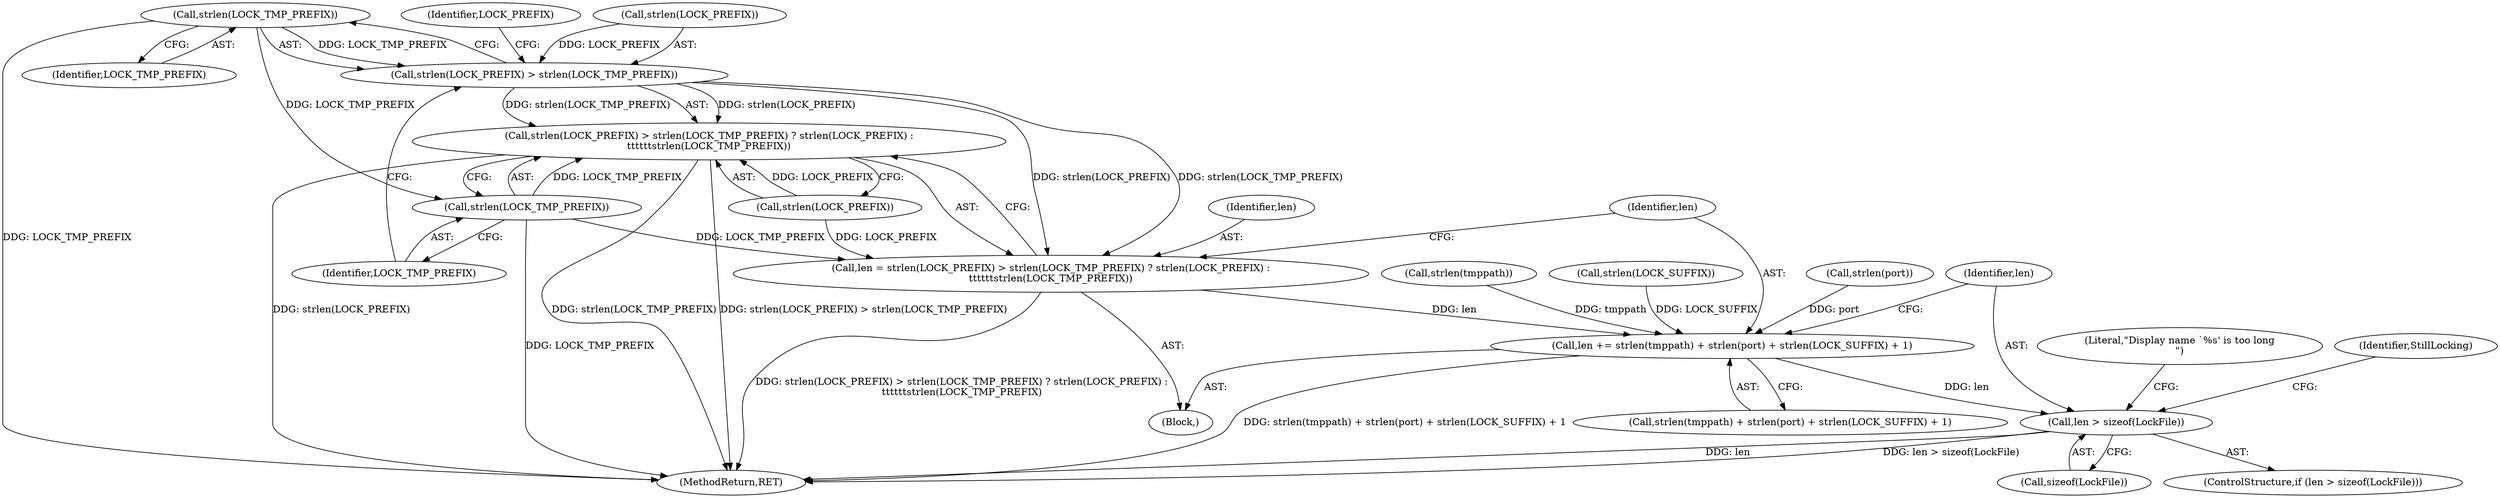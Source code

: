 digraph "0_xserver_b67581cf825940fdf52bf2e0af4330e695d724a4@API" {
"1000142" [label="(Call,strlen(LOCK_TMP_PREFIX))"];
"1000139" [label="(Call,strlen(LOCK_PREFIX) > strlen(LOCK_TMP_PREFIX))"];
"1000136" [label="(Call,len = strlen(LOCK_PREFIX) > strlen(LOCK_TMP_PREFIX) ? strlen(LOCK_PREFIX) :\n\t\t\t\t\t\tstrlen(LOCK_TMP_PREFIX))"];
"1000148" [label="(Call,len += strlen(tmppath) + strlen(port) + strlen(LOCK_SUFFIX) + 1)"];
"1000161" [label="(Call,len > sizeof(LockFile))"];
"1000138" [label="(Call,strlen(LOCK_PREFIX) > strlen(LOCK_TMP_PREFIX) ? strlen(LOCK_PREFIX) :\n\t\t\t\t\t\tstrlen(LOCK_TMP_PREFIX))"];
"1000146" [label="(Call,strlen(LOCK_TMP_PREFIX))"];
"1000139" [label="(Call,strlen(LOCK_PREFIX) > strlen(LOCK_TMP_PREFIX))"];
"1000166" [label="(Literal,\"Display name `%s' is too long\n\")"];
"1000151" [label="(Call,strlen(tmppath))"];
"1000137" [label="(Identifier,len)"];
"1000143" [label="(Identifier,LOCK_TMP_PREFIX)"];
"1000157" [label="(Call,strlen(LOCK_SUFFIX))"];
"1000111" [label="(Block,)"];
"1000140" [label="(Call,strlen(LOCK_PREFIX))"];
"1000161" [label="(Call,len > sizeof(LockFile))"];
"1000142" [label="(Call,strlen(LOCK_TMP_PREFIX))"];
"1000136" [label="(Call,len = strlen(LOCK_PREFIX) > strlen(LOCK_TMP_PREFIX) ? strlen(LOCK_PREFIX) :\n\t\t\t\t\t\tstrlen(LOCK_TMP_PREFIX))"];
"1000138" [label="(Call,strlen(LOCK_PREFIX) > strlen(LOCK_TMP_PREFIX) ? strlen(LOCK_PREFIX) :\n\t\t\t\t\t\tstrlen(LOCK_TMP_PREFIX))"];
"1000147" [label="(Identifier,LOCK_TMP_PREFIX)"];
"1000148" [label="(Call,len += strlen(tmppath) + strlen(port) + strlen(LOCK_SUFFIX) + 1)"];
"1000160" [label="(ControlStructure,if (len > sizeof(LockFile)))"];
"1000169" [label="(Identifier,StillLocking)"];
"1000146" [label="(Call,strlen(LOCK_TMP_PREFIX))"];
"1000162" [label="(Identifier,len)"];
"1000163" [label="(Call,sizeof(LockFile))"];
"1000149" [label="(Identifier,len)"];
"1000154" [label="(Call,strlen(port))"];
"1000145" [label="(Identifier,LOCK_PREFIX)"];
"1000150" [label="(Call,strlen(tmppath) + strlen(port) + strlen(LOCK_SUFFIX) + 1)"];
"1000392" [label="(MethodReturn,RET)"];
"1000144" [label="(Call,strlen(LOCK_PREFIX))"];
"1000142" -> "1000139"  [label="AST: "];
"1000142" -> "1000143"  [label="CFG: "];
"1000143" -> "1000142"  [label="AST: "];
"1000139" -> "1000142"  [label="CFG: "];
"1000142" -> "1000392"  [label="DDG: LOCK_TMP_PREFIX"];
"1000142" -> "1000139"  [label="DDG: LOCK_TMP_PREFIX"];
"1000142" -> "1000146"  [label="DDG: LOCK_TMP_PREFIX"];
"1000139" -> "1000138"  [label="AST: "];
"1000140" -> "1000139"  [label="AST: "];
"1000145" -> "1000139"  [label="CFG: "];
"1000147" -> "1000139"  [label="CFG: "];
"1000139" -> "1000136"  [label="DDG: strlen(LOCK_PREFIX)"];
"1000139" -> "1000136"  [label="DDG: strlen(LOCK_TMP_PREFIX)"];
"1000140" -> "1000139"  [label="DDG: LOCK_PREFIX"];
"1000139" -> "1000138"  [label="DDG: strlen(LOCK_PREFIX)"];
"1000139" -> "1000138"  [label="DDG: strlen(LOCK_TMP_PREFIX)"];
"1000136" -> "1000111"  [label="AST: "];
"1000136" -> "1000138"  [label="CFG: "];
"1000137" -> "1000136"  [label="AST: "];
"1000138" -> "1000136"  [label="AST: "];
"1000149" -> "1000136"  [label="CFG: "];
"1000136" -> "1000392"  [label="DDG: strlen(LOCK_PREFIX) > strlen(LOCK_TMP_PREFIX) ? strlen(LOCK_PREFIX) :\n\t\t\t\t\t\tstrlen(LOCK_TMP_PREFIX)"];
"1000144" -> "1000136"  [label="DDG: LOCK_PREFIX"];
"1000146" -> "1000136"  [label="DDG: LOCK_TMP_PREFIX"];
"1000136" -> "1000148"  [label="DDG: len"];
"1000148" -> "1000111"  [label="AST: "];
"1000148" -> "1000150"  [label="CFG: "];
"1000149" -> "1000148"  [label="AST: "];
"1000150" -> "1000148"  [label="AST: "];
"1000162" -> "1000148"  [label="CFG: "];
"1000148" -> "1000392"  [label="DDG: strlen(tmppath) + strlen(port) + strlen(LOCK_SUFFIX) + 1"];
"1000151" -> "1000148"  [label="DDG: tmppath"];
"1000154" -> "1000148"  [label="DDG: port"];
"1000157" -> "1000148"  [label="DDG: LOCK_SUFFIX"];
"1000148" -> "1000161"  [label="DDG: len"];
"1000161" -> "1000160"  [label="AST: "];
"1000161" -> "1000163"  [label="CFG: "];
"1000162" -> "1000161"  [label="AST: "];
"1000163" -> "1000161"  [label="AST: "];
"1000166" -> "1000161"  [label="CFG: "];
"1000169" -> "1000161"  [label="CFG: "];
"1000161" -> "1000392"  [label="DDG: len"];
"1000161" -> "1000392"  [label="DDG: len > sizeof(LockFile)"];
"1000138" -> "1000144"  [label="CFG: "];
"1000138" -> "1000146"  [label="CFG: "];
"1000144" -> "1000138"  [label="AST: "];
"1000146" -> "1000138"  [label="AST: "];
"1000138" -> "1000392"  [label="DDG: strlen(LOCK_PREFIX) > strlen(LOCK_TMP_PREFIX)"];
"1000138" -> "1000392"  [label="DDG: strlen(LOCK_PREFIX)"];
"1000138" -> "1000392"  [label="DDG: strlen(LOCK_TMP_PREFIX)"];
"1000144" -> "1000138"  [label="DDG: LOCK_PREFIX"];
"1000146" -> "1000138"  [label="DDG: LOCK_TMP_PREFIX"];
"1000146" -> "1000147"  [label="CFG: "];
"1000147" -> "1000146"  [label="AST: "];
"1000146" -> "1000392"  [label="DDG: LOCK_TMP_PREFIX"];
}
